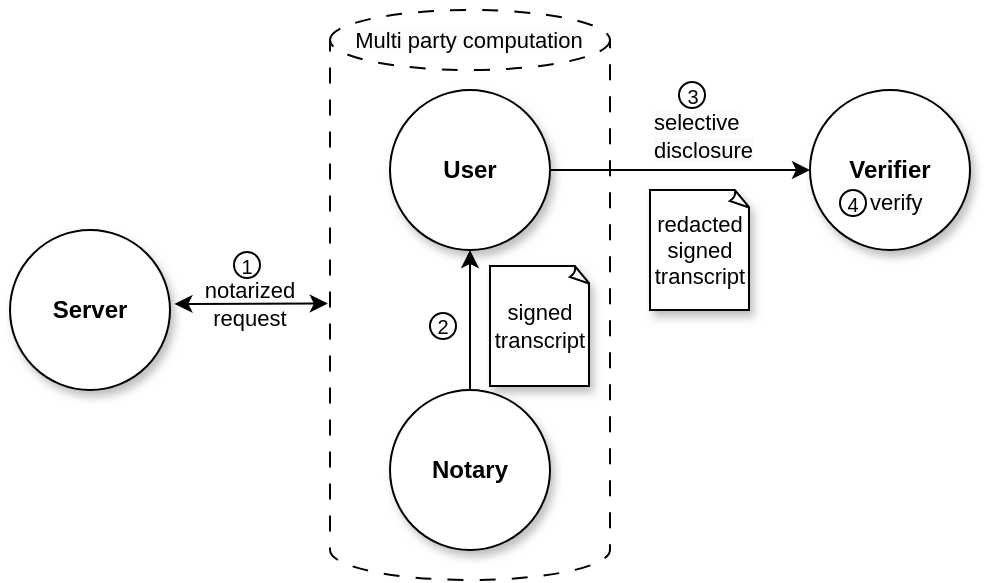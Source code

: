 <mxfile version="21.6.5" type="device">
  <diagram id="kcIGn_kX_1L25iIxUXLg" name="Page-1">
    <mxGraphModel dx="830" dy="486" grid="1" gridSize="10" guides="1" tooltips="1" connect="1" arrows="1" fold="1" page="1" pageScale="1" pageWidth="850" pageHeight="1100" math="0" shadow="0">
      <root>
        <mxCell id="0" />
        <mxCell id="1" parent="0" />
        <mxCell id="GdnXkJGOJiVmK7E47u4y-44" value="" style="shape=cylinder3;whiteSpace=wrap;html=1;boundedLbl=1;backgroundOutline=1;size=15;dashed=1;dashPattern=8 8;" vertex="1" parent="1">
          <mxGeometry x="170" y="220" width="140" height="285" as="geometry" />
        </mxCell>
        <mxCell id="EZAqd18MQriHtEKbU3QA-1" value="User" style="ellipse;whiteSpace=wrap;html=1;aspect=fixed;shadow=1;fontStyle=1" parent="1" vertex="1">
          <mxGeometry x="200" y="260" width="80" height="80" as="geometry" />
        </mxCell>
        <mxCell id="EZAqd18MQriHtEKbU3QA-2" value="Server" style="ellipse;whiteSpace=wrap;html=1;aspect=fixed;shadow=1;fontStyle=1" parent="1" vertex="1">
          <mxGeometry x="10" y="330" width="80" height="80" as="geometry" />
        </mxCell>
        <mxCell id="EZAqd18MQriHtEKbU3QA-3" value="Notary" style="ellipse;whiteSpace=wrap;html=1;aspect=fixed;shadow=1;fontStyle=1" parent="1" vertex="1">
          <mxGeometry x="200" y="410" width="80" height="80" as="geometry" />
        </mxCell>
        <mxCell id="GdnXkJGOJiVmK7E47u4y-40" value="signed&lt;br style=&quot;font-size: 11px;&quot;&gt;transcript" style="whiteSpace=wrap;html=1;shape=mxgraph.basic.document;fontSize=11;shadow=1;" vertex="1" parent="1">
          <mxGeometry x="250" y="348" width="50" height="60" as="geometry" />
        </mxCell>
        <mxCell id="GdnXkJGOJiVmK7E47u4y-43" value="Verifier" style="ellipse;whiteSpace=wrap;html=1;aspect=fixed;shadow=1;fontStyle=1" vertex="1" parent="1">
          <mxGeometry x="410" y="260" width="80" height="80" as="geometry" />
        </mxCell>
        <mxCell id="GdnXkJGOJiVmK7E47u4y-45" value="" style="endArrow=classic;startArrow=classic;html=1;rounded=0;entryX=-0.008;entryY=0.515;entryDx=0;entryDy=0;entryPerimeter=0;exitX=1.028;exitY=0.462;exitDx=0;exitDy=0;exitPerimeter=0;" edge="1" parent="1" source="EZAqd18MQriHtEKbU3QA-2" target="GdnXkJGOJiVmK7E47u4y-44">
          <mxGeometry width="50" height="50" relative="1" as="geometry">
            <mxPoint x="350" y="490" as="sourcePoint" />
            <mxPoint x="400" y="440" as="targetPoint" />
          </mxGeometry>
        </mxCell>
        <mxCell id="GdnXkJGOJiVmK7E47u4y-46" value="notarized request" style="whiteSpace=wrap;html=1;fillColor=none;strokeColor=none;fontSize=11;" vertex="1" parent="1">
          <mxGeometry x="100" y="336.5" width="60" height="60" as="geometry" />
        </mxCell>
        <mxCell id="GdnXkJGOJiVmK7E47u4y-47" value="" style="endArrow=classic;html=1;rounded=0;" edge="1" parent="1" source="EZAqd18MQriHtEKbU3QA-3" target="EZAqd18MQriHtEKbU3QA-1">
          <mxGeometry width="50" height="50" relative="1" as="geometry">
            <mxPoint x="350" y="490" as="sourcePoint" />
            <mxPoint x="400" y="440" as="targetPoint" />
          </mxGeometry>
        </mxCell>
        <mxCell id="GdnXkJGOJiVmK7E47u4y-48" value="redacted signed&lt;br style=&quot;font-size: 11px;&quot;&gt;transcript" style="whiteSpace=wrap;html=1;shape=mxgraph.basic.document;fontSize=11;shadow=1;" vertex="1" parent="1">
          <mxGeometry x="330" y="310" width="50" height="60" as="geometry" />
        </mxCell>
        <mxCell id="GdnXkJGOJiVmK7E47u4y-49" value="" style="endArrow=classic;html=1;rounded=0;" edge="1" parent="1" source="EZAqd18MQriHtEKbU3QA-1" target="GdnXkJGOJiVmK7E47u4y-43">
          <mxGeometry width="50" height="50" relative="1" as="geometry">
            <mxPoint x="350" y="490" as="sourcePoint" />
            <mxPoint x="400" y="440" as="targetPoint" />
          </mxGeometry>
        </mxCell>
        <mxCell id="GdnXkJGOJiVmK7E47u4y-50" value="&lt;span style=&quot;color: rgb(0, 0, 0); font-family: Helvetica; font-size: 11px; font-style: normal; font-variant-ligatures: normal; font-variant-caps: normal; font-weight: 400; letter-spacing: normal; orphans: 2; text-align: center; text-indent: 0px; text-transform: none; widows: 2; word-spacing: 0px; -webkit-text-stroke-width: 0px; background-color: rgb(251, 251, 251); text-decoration-thickness: initial; text-decoration-style: initial; text-decoration-color: initial; float: none; display: inline !important;&quot;&gt;selective disclosure&lt;/span&gt;" style="text;whiteSpace=wrap;html=1;" vertex="1" parent="1">
          <mxGeometry x="330" y="262" width="50" height="40" as="geometry" />
        </mxCell>
        <mxCell id="GdnXkJGOJiVmK7E47u4y-53" value="&lt;span style=&quot;color: rgb(0, 0, 0); font-family: Helvetica; font-size: 11px; font-style: normal; font-variant-ligatures: normal; font-variant-caps: normal; font-weight: 400; letter-spacing: normal; orphans: 2; text-indent: 0px; text-transform: none; widows: 2; word-spacing: 0px; -webkit-text-stroke-width: 0px; background-color: rgb(251, 251, 251); text-decoration-thickness: initial; text-decoration-style: initial; text-decoration-color: initial; float: none; display: inline !important;&quot;&gt;Multi party computation&lt;/span&gt;" style="text;whiteSpace=wrap;html=1;align=center;verticalAlign=middle;" vertex="1" parent="1">
          <mxGeometry x="177" y="215" width="125" height="40" as="geometry" />
        </mxCell>
        <mxCell id="GdnXkJGOJiVmK7E47u4y-54" value="1" style="ellipse;whiteSpace=wrap;html=1;aspect=fixed;fontSize=10;" vertex="1" parent="1">
          <mxGeometry x="122" y="341" width="13" height="13" as="geometry" />
        </mxCell>
        <mxCell id="GdnXkJGOJiVmK7E47u4y-55" value="2" style="ellipse;whiteSpace=wrap;html=1;aspect=fixed;fontSize=10;" vertex="1" parent="1">
          <mxGeometry x="220" y="371.5" width="13" height="13" as="geometry" />
        </mxCell>
        <mxCell id="GdnXkJGOJiVmK7E47u4y-56" value="3" style="ellipse;whiteSpace=wrap;html=1;aspect=fixed;fontSize=10;" vertex="1" parent="1">
          <mxGeometry x="344.5" y="256" width="13" height="13" as="geometry" />
        </mxCell>
        <mxCell id="GdnXkJGOJiVmK7E47u4y-58" value="4" style="ellipse;whiteSpace=wrap;html=1;aspect=fixed;fontSize=10;" vertex="1" parent="1">
          <mxGeometry x="425" y="310" width="13" height="13" as="geometry" />
        </mxCell>
        <mxCell id="GdnXkJGOJiVmK7E47u4y-59" value="&lt;span style=&quot;color: rgb(0, 0, 0); font-family: Helvetica; font-size: 11px; font-style: normal; font-variant-ligatures: normal; font-variant-caps: normal; font-weight: 400; letter-spacing: normal; orphans: 2; text-align: center; text-indent: 0px; text-transform: none; widows: 2; word-spacing: 0px; -webkit-text-stroke-width: 0px; background-color: rgb(251, 251, 251); text-decoration-thickness: initial; text-decoration-style: initial; text-decoration-color: initial; float: none; display: inline !important;&quot;&gt;verify&lt;/span&gt;" style="text;whiteSpace=wrap;html=1;" vertex="1" parent="1">
          <mxGeometry x="438" y="302" width="40" height="20" as="geometry" />
        </mxCell>
      </root>
    </mxGraphModel>
  </diagram>
</mxfile>
